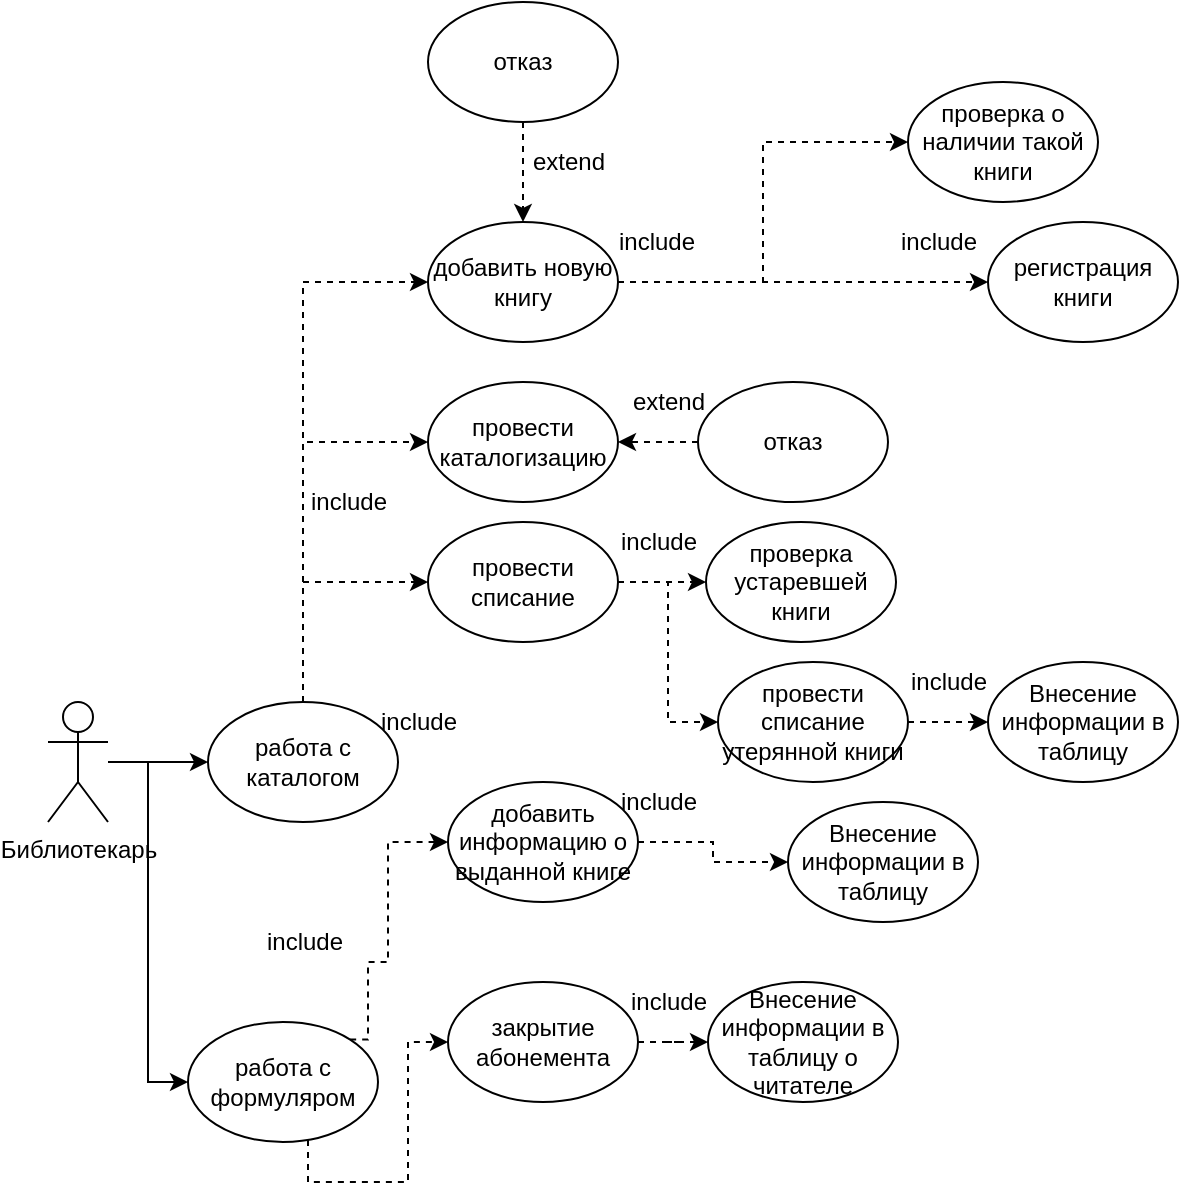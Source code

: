 <mxfile version="17.4.5" type="device"><diagram id="I7xUdeuCN80Gk3_iJV_i" name="Page-1"><mxGraphModel dx="1185" dy="1812" grid="1" gridSize="10" guides="1" tooltips="1" connect="1" arrows="1" fold="1" page="1" pageScale="1" pageWidth="827" pageHeight="1169" math="0" shadow="0"><root><mxCell id="0"/><mxCell id="1" parent="0"/><mxCell id="FFDlDGQa7fCbNjHMncfk-5" style="edgeStyle=orthogonalEdgeStyle;rounded=0;orthogonalLoop=1;jettySize=auto;html=1;entryX=0.5;entryY=1;entryDx=0;entryDy=0;" edge="1" parent="1" source="FFDlDGQa7fCbNjHMncfk-2" target="FFDlDGQa7fCbNjHMncfk-3"><mxGeometry relative="1" as="geometry"/></mxCell><mxCell id="FFDlDGQa7fCbNjHMncfk-2" value="Библиотекарь" style="shape=umlActor;verticalLabelPosition=bottom;verticalAlign=top;html=1;" vertex="1" parent="1"><mxGeometry x="110" y="270" width="30" height="60" as="geometry"/></mxCell><mxCell id="FFDlDGQa7fCbNjHMncfk-7" style="edgeStyle=orthogonalEdgeStyle;rounded=0;orthogonalLoop=1;jettySize=auto;html=1;entryX=0.5;entryY=1;entryDx=0;entryDy=0;dashed=1;" edge="1" parent="1" source="FFDlDGQa7fCbNjHMncfk-3" target="FFDlDGQa7fCbNjHMncfk-6"><mxGeometry relative="1" as="geometry"><Array as="points"><mxPoint x="237" y="60"/></Array></mxGeometry></mxCell><mxCell id="FFDlDGQa7fCbNjHMncfk-19" style="edgeStyle=orthogonalEdgeStyle;rounded=0;orthogonalLoop=1;jettySize=auto;html=1;exitX=0;exitY=0.5;exitDx=0;exitDy=0;entryX=0.5;entryY=1;entryDx=0;entryDy=0;dashed=1;" edge="1" parent="1" source="FFDlDGQa7fCbNjHMncfk-3" target="FFDlDGQa7fCbNjHMncfk-18"><mxGeometry relative="1" as="geometry"/></mxCell><mxCell id="FFDlDGQa7fCbNjHMncfk-25" style="edgeStyle=orthogonalEdgeStyle;rounded=0;orthogonalLoop=1;jettySize=auto;html=1;exitX=0;exitY=0.5;exitDx=0;exitDy=0;entryX=0.5;entryY=1;entryDx=0;entryDy=0;dashed=1;" edge="1" parent="1" source="FFDlDGQa7fCbNjHMncfk-3" target="FFDlDGQa7fCbNjHMncfk-23"><mxGeometry relative="1" as="geometry"/></mxCell><mxCell id="FFDlDGQa7fCbNjHMncfk-34" style="edgeStyle=orthogonalEdgeStyle;rounded=0;orthogonalLoop=1;jettySize=auto;html=1;entryX=0.5;entryY=1;entryDx=0;entryDy=0;dashed=1;exitX=0;exitY=0;exitDx=0;exitDy=0;" edge="1" parent="1" source="FFDlDGQa7fCbNjHMncfk-59" target="FFDlDGQa7fCbNjHMncfk-33"><mxGeometry relative="1" as="geometry"><Array as="points"><mxPoint x="270" y="439"/><mxPoint x="270" y="400"/><mxPoint x="280" y="400"/><mxPoint x="280" y="340"/></Array></mxGeometry></mxCell><mxCell id="FFDlDGQa7fCbNjHMncfk-51" style="edgeStyle=orthogonalEdgeStyle;rounded=0;orthogonalLoop=1;jettySize=auto;html=1;entryX=0.5;entryY=1;entryDx=0;entryDy=0;dashed=1;" edge="1" parent="1" source="FFDlDGQa7fCbNjHMncfk-59" target="FFDlDGQa7fCbNjHMncfk-50"><mxGeometry relative="1" as="geometry"><Array as="points"><mxPoint x="240" y="510"/><mxPoint x="290" y="510"/><mxPoint x="290" y="440"/></Array></mxGeometry></mxCell><mxCell id="FFDlDGQa7fCbNjHMncfk-3" value="работа с каталогом" style="ellipse;whiteSpace=wrap;html=1;direction=south;" vertex="1" parent="1"><mxGeometry x="190" y="270" width="95" height="60" as="geometry"/></mxCell><mxCell id="FFDlDGQa7fCbNjHMncfk-13" style="edgeStyle=orthogonalEdgeStyle;rounded=0;orthogonalLoop=1;jettySize=auto;html=1;entryX=0.5;entryY=1;entryDx=0;entryDy=0;dashed=1;" edge="1" parent="1" source="FFDlDGQa7fCbNjHMncfk-6" target="FFDlDGQa7fCbNjHMncfk-12"><mxGeometry relative="1" as="geometry"/></mxCell><mxCell id="FFDlDGQa7fCbNjHMncfk-6" value="добавить новую книгу" style="ellipse;whiteSpace=wrap;html=1;direction=south;" vertex="1" parent="1"><mxGeometry x="300" y="30" width="95" height="60" as="geometry"/></mxCell><mxCell id="FFDlDGQa7fCbNjHMncfk-8" value="include" style="text;html=1;align=center;verticalAlign=middle;resizable=0;points=[];autosize=1;strokeColor=none;fillColor=none;" vertex="1" parent="1"><mxGeometry x="235" y="160" width="50" height="20" as="geometry"/></mxCell><mxCell id="FFDlDGQa7fCbNjHMncfk-10" style="edgeStyle=orthogonalEdgeStyle;rounded=0;orthogonalLoop=1;jettySize=auto;html=1;entryX=0;entryY=0.5;entryDx=0;entryDy=0;dashed=1;" edge="1" parent="1" source="FFDlDGQa7fCbNjHMncfk-9" target="FFDlDGQa7fCbNjHMncfk-6"><mxGeometry relative="1" as="geometry"/></mxCell><mxCell id="FFDlDGQa7fCbNjHMncfk-9" value="отказ" style="ellipse;whiteSpace=wrap;html=1;direction=south;" vertex="1" parent="1"><mxGeometry x="300" y="-80" width="95" height="60" as="geometry"/></mxCell><mxCell id="FFDlDGQa7fCbNjHMncfk-11" value="extend" style="text;html=1;align=center;verticalAlign=middle;resizable=0;points=[];autosize=1;strokeColor=none;fillColor=none;" vertex="1" parent="1"><mxGeometry x="345" y="-10" width="50" height="20" as="geometry"/></mxCell><mxCell id="FFDlDGQa7fCbNjHMncfk-16" style="edgeStyle=orthogonalEdgeStyle;rounded=0;orthogonalLoop=1;jettySize=auto;html=1;entryX=0.5;entryY=1;entryDx=0;entryDy=0;dashed=1;exitX=0.5;exitY=0;exitDx=0;exitDy=0;" edge="1" parent="1" source="FFDlDGQa7fCbNjHMncfk-6" target="FFDlDGQa7fCbNjHMncfk-15"><mxGeometry relative="1" as="geometry"/></mxCell><mxCell id="FFDlDGQa7fCbNjHMncfk-12" value="проверка о наличии такой книги" style="ellipse;whiteSpace=wrap;html=1;direction=south;" vertex="1" parent="1"><mxGeometry x="540" y="-40" width="95" height="60" as="geometry"/></mxCell><mxCell id="FFDlDGQa7fCbNjHMncfk-14" value="include" style="text;html=1;align=center;verticalAlign=middle;resizable=0;points=[];autosize=1;strokeColor=none;fillColor=none;" vertex="1" parent="1"><mxGeometry x="389" y="30" width="50" height="20" as="geometry"/></mxCell><mxCell id="FFDlDGQa7fCbNjHMncfk-15" value="регистрация книги" style="ellipse;whiteSpace=wrap;html=1;direction=south;" vertex="1" parent="1"><mxGeometry x="580" y="30" width="95" height="60" as="geometry"/></mxCell><mxCell id="FFDlDGQa7fCbNjHMncfk-17" value="include" style="text;html=1;align=center;verticalAlign=middle;resizable=0;points=[];autosize=1;strokeColor=none;fillColor=none;" vertex="1" parent="1"><mxGeometry x="530" y="30" width="50" height="20" as="geometry"/></mxCell><mxCell id="FFDlDGQa7fCbNjHMncfk-18" value="провести каталогизацию" style="ellipse;whiteSpace=wrap;html=1;direction=south;" vertex="1" parent="1"><mxGeometry x="300" y="110" width="95" height="60" as="geometry"/></mxCell><mxCell id="FFDlDGQa7fCbNjHMncfk-22" style="edgeStyle=orthogonalEdgeStyle;rounded=0;orthogonalLoop=1;jettySize=auto;html=1;entryX=0.5;entryY=0;entryDx=0;entryDy=0;dashed=1;" edge="1" parent="1" source="FFDlDGQa7fCbNjHMncfk-20" target="FFDlDGQa7fCbNjHMncfk-18"><mxGeometry relative="1" as="geometry"/></mxCell><mxCell id="FFDlDGQa7fCbNjHMncfk-20" value="отказ" style="ellipse;whiteSpace=wrap;html=1;direction=south;" vertex="1" parent="1"><mxGeometry x="435" y="110" width="95" height="60" as="geometry"/></mxCell><mxCell id="FFDlDGQa7fCbNjHMncfk-21" value="extend" style="text;html=1;align=center;verticalAlign=middle;resizable=0;points=[];autosize=1;strokeColor=none;fillColor=none;" vertex="1" parent="1"><mxGeometry x="395" y="110" width="50" height="20" as="geometry"/></mxCell><mxCell id="FFDlDGQa7fCbNjHMncfk-26" style="edgeStyle=orthogonalEdgeStyle;rounded=0;orthogonalLoop=1;jettySize=auto;html=1;entryX=0.5;entryY=1;entryDx=0;entryDy=0;dashed=1;" edge="1" parent="1" source="FFDlDGQa7fCbNjHMncfk-23" target="FFDlDGQa7fCbNjHMncfk-24"><mxGeometry relative="1" as="geometry"/></mxCell><mxCell id="FFDlDGQa7fCbNjHMncfk-38" style="edgeStyle=orthogonalEdgeStyle;rounded=0;orthogonalLoop=1;jettySize=auto;html=1;entryX=0.5;entryY=1;entryDx=0;entryDy=0;dashed=1;" edge="1" parent="1" source="FFDlDGQa7fCbNjHMncfk-23" target="FFDlDGQa7fCbNjHMncfk-36"><mxGeometry relative="1" as="geometry"/></mxCell><mxCell id="FFDlDGQa7fCbNjHMncfk-23" value="провести списание" style="ellipse;whiteSpace=wrap;html=1;direction=south;" vertex="1" parent="1"><mxGeometry x="300" y="180" width="95" height="60" as="geometry"/></mxCell><mxCell id="FFDlDGQa7fCbNjHMncfk-24" value="проверка устаревшей книги" style="ellipse;whiteSpace=wrap;html=1;direction=south;" vertex="1" parent="1"><mxGeometry x="439" y="180" width="95" height="60" as="geometry"/></mxCell><mxCell id="FFDlDGQa7fCbNjHMncfk-28" value="include" style="text;html=1;align=center;verticalAlign=middle;resizable=0;points=[];autosize=1;strokeColor=none;fillColor=none;" vertex="1" parent="1"><mxGeometry x="390" y="180" width="50" height="20" as="geometry"/></mxCell><mxCell id="FFDlDGQa7fCbNjHMncfk-45" style="edgeStyle=orthogonalEdgeStyle;rounded=0;orthogonalLoop=1;jettySize=auto;html=1;dashed=1;" edge="1" parent="1" source="FFDlDGQa7fCbNjHMncfk-33" target="FFDlDGQa7fCbNjHMncfk-44"><mxGeometry relative="1" as="geometry"/></mxCell><mxCell id="FFDlDGQa7fCbNjHMncfk-33" value="добавить информацию о выданной книге" style="ellipse;whiteSpace=wrap;html=1;direction=south;" vertex="1" parent="1"><mxGeometry x="310" y="310" width="95" height="60" as="geometry"/></mxCell><mxCell id="FFDlDGQa7fCbNjHMncfk-35" value="include" style="text;html=1;align=center;verticalAlign=middle;resizable=0;points=[];autosize=1;strokeColor=none;fillColor=none;" vertex="1" parent="1"><mxGeometry x="270" y="270" width="50" height="20" as="geometry"/></mxCell><mxCell id="FFDlDGQa7fCbNjHMncfk-39" style="edgeStyle=orthogonalEdgeStyle;rounded=0;orthogonalLoop=1;jettySize=auto;html=1;entryX=0.5;entryY=1;entryDx=0;entryDy=0;dashed=1;" edge="1" parent="1" source="FFDlDGQa7fCbNjHMncfk-36" target="FFDlDGQa7fCbNjHMncfk-37"><mxGeometry relative="1" as="geometry"/></mxCell><mxCell id="FFDlDGQa7fCbNjHMncfk-36" value="провести списание утерянной книги" style="ellipse;whiteSpace=wrap;html=1;direction=south;" vertex="1" parent="1"><mxGeometry x="445" y="250" width="95" height="60" as="geometry"/></mxCell><mxCell id="FFDlDGQa7fCbNjHMncfk-37" value="Внесение информации в таблицу" style="ellipse;whiteSpace=wrap;html=1;direction=south;" vertex="1" parent="1"><mxGeometry x="580" y="250" width="95" height="60" as="geometry"/></mxCell><mxCell id="FFDlDGQa7fCbNjHMncfk-40" value="include" style="text;html=1;align=center;verticalAlign=middle;resizable=0;points=[];autosize=1;strokeColor=none;fillColor=none;" vertex="1" parent="1"><mxGeometry x="535" y="250" width="50" height="20" as="geometry"/></mxCell><mxCell id="FFDlDGQa7fCbNjHMncfk-44" value="Внесение информации в таблицу" style="ellipse;whiteSpace=wrap;html=1;direction=south;" vertex="1" parent="1"><mxGeometry x="480" y="320" width="95" height="60" as="geometry"/></mxCell><mxCell id="FFDlDGQa7fCbNjHMncfk-46" value="include" style="text;html=1;align=center;verticalAlign=middle;resizable=0;points=[];autosize=1;strokeColor=none;fillColor=none;" vertex="1" parent="1"><mxGeometry x="390" y="310" width="50" height="20" as="geometry"/></mxCell><mxCell id="FFDlDGQa7fCbNjHMncfk-55" style="edgeStyle=orthogonalEdgeStyle;rounded=0;orthogonalLoop=1;jettySize=auto;html=1;entryX=0.5;entryY=1;entryDx=0;entryDy=0;dashed=1;" edge="1" parent="1" source="FFDlDGQa7fCbNjHMncfk-50" target="FFDlDGQa7fCbNjHMncfk-53"><mxGeometry relative="1" as="geometry"/></mxCell><mxCell id="FFDlDGQa7fCbNjHMncfk-50" value="закрытие абонемента" style="ellipse;whiteSpace=wrap;html=1;direction=south;" vertex="1" parent="1"><mxGeometry x="310" y="410" width="95" height="60" as="geometry"/></mxCell><mxCell id="FFDlDGQa7fCbNjHMncfk-52" value="include" style="text;html=1;align=center;verticalAlign=middle;resizable=0;points=[];autosize=1;strokeColor=none;fillColor=none;" vertex="1" parent="1"><mxGeometry x="212.5" y="380" width="50" height="20" as="geometry"/></mxCell><mxCell id="FFDlDGQa7fCbNjHMncfk-53" value="Внесение информации в таблицу о читателе" style="ellipse;whiteSpace=wrap;html=1;direction=south;" vertex="1" parent="1"><mxGeometry x="440" y="410" width="95" height="60" as="geometry"/></mxCell><mxCell id="FFDlDGQa7fCbNjHMncfk-58" value="include" style="text;html=1;align=center;verticalAlign=middle;resizable=0;points=[];autosize=1;strokeColor=none;fillColor=none;" vertex="1" parent="1"><mxGeometry x="395" y="410" width="50" height="20" as="geometry"/></mxCell><mxCell id="FFDlDGQa7fCbNjHMncfk-59" value="работа с формуляром" style="ellipse;whiteSpace=wrap;html=1;direction=south;" vertex="1" parent="1"><mxGeometry x="180" y="430" width="95" height="60" as="geometry"/></mxCell><mxCell id="FFDlDGQa7fCbNjHMncfk-60" style="edgeStyle=orthogonalEdgeStyle;rounded=0;orthogonalLoop=1;jettySize=auto;html=1;entryX=0.5;entryY=1;entryDx=0;entryDy=0;" edge="1" parent="1" source="FFDlDGQa7fCbNjHMncfk-2" target="FFDlDGQa7fCbNjHMncfk-59"><mxGeometry relative="1" as="geometry"><mxPoint x="150" y="310" as="sourcePoint"/><mxPoint x="200" y="310" as="targetPoint"/></mxGeometry></mxCell></root></mxGraphModel></diagram></mxfile>